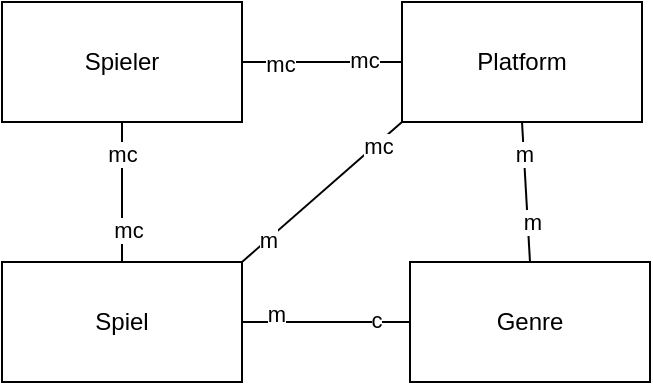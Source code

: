 <mxfile version="26.2.8">
  <diagram name="Page-1" id="bwv17ZYUzvi8o3EPEBdm">
    <mxGraphModel dx="1044" dy="579" grid="1" gridSize="10" guides="1" tooltips="1" connect="1" arrows="1" fold="1" page="1" pageScale="1" pageWidth="827" pageHeight="1169" math="0" shadow="0">
      <root>
        <mxCell id="0" />
        <mxCell id="1" parent="0" />
        <mxCell id="75sYB-ic7A-wQwIq8ZGx-1" value="Spiel" style="rounded=0;whiteSpace=wrap;html=1;" parent="1" vertex="1">
          <mxGeometry x="210" y="250" width="120" height="60" as="geometry" />
        </mxCell>
        <mxCell id="75sYB-ic7A-wQwIq8ZGx-2" value="Spieler" style="rounded=0;whiteSpace=wrap;html=1;" parent="1" vertex="1">
          <mxGeometry x="210" y="120" width="120" height="60" as="geometry" />
        </mxCell>
        <mxCell id="75sYB-ic7A-wQwIq8ZGx-3" value="Genre" style="rounded=0;whiteSpace=wrap;html=1;" parent="1" vertex="1">
          <mxGeometry x="414" y="250" width="120" height="60" as="geometry" />
        </mxCell>
        <mxCell id="75sYB-ic7A-wQwIq8ZGx-4" value="Platform" style="rounded=0;whiteSpace=wrap;html=1;" parent="1" vertex="1">
          <mxGeometry x="410" y="120" width="120" height="60" as="geometry" />
        </mxCell>
        <mxCell id="C6OYn42gJUD_8Ieiu1CR-5" value="" style="endArrow=none;html=1;rounded=0;exitX=1;exitY=0.5;exitDx=0;exitDy=0;entryX=0;entryY=0.5;entryDx=0;entryDy=0;" edge="1" parent="1" source="75sYB-ic7A-wQwIq8ZGx-1" target="75sYB-ic7A-wQwIq8ZGx-3">
          <mxGeometry width="50" height="50" relative="1" as="geometry">
            <mxPoint x="390" y="330" as="sourcePoint" />
            <mxPoint x="440" y="280" as="targetPoint" />
          </mxGeometry>
        </mxCell>
        <mxCell id="C6OYn42gJUD_8Ieiu1CR-7" value="m" style="edgeLabel;html=1;align=center;verticalAlign=middle;resizable=0;points=[];" vertex="1" connectable="0" parent="C6OYn42gJUD_8Ieiu1CR-5">
          <mxGeometry x="-0.6" y="4" relative="1" as="geometry">
            <mxPoint as="offset" />
          </mxGeometry>
        </mxCell>
        <mxCell id="C6OYn42gJUD_8Ieiu1CR-8" value="c" style="edgeLabel;html=1;align=center;verticalAlign=middle;resizable=0;points=[];" vertex="1" connectable="0" parent="C6OYn42gJUD_8Ieiu1CR-5">
          <mxGeometry x="0.591" y="1" relative="1" as="geometry">
            <mxPoint as="offset" />
          </mxGeometry>
        </mxCell>
        <mxCell id="C6OYn42gJUD_8Ieiu1CR-9" value="" style="endArrow=none;html=1;rounded=0;exitX=0.5;exitY=0;exitDx=0;exitDy=0;entryX=0.5;entryY=1;entryDx=0;entryDy=0;" edge="1" parent="1" source="75sYB-ic7A-wQwIq8ZGx-3" target="75sYB-ic7A-wQwIq8ZGx-4">
          <mxGeometry width="50" height="50" relative="1" as="geometry">
            <mxPoint x="390" y="330" as="sourcePoint" />
            <mxPoint x="470" y="190" as="targetPoint" />
          </mxGeometry>
        </mxCell>
        <mxCell id="C6OYn42gJUD_8Ieiu1CR-10" value="m" style="edgeLabel;html=1;align=center;verticalAlign=middle;resizable=0;points=[];" vertex="1" connectable="0" parent="C6OYn42gJUD_8Ieiu1CR-9">
          <mxGeometry x="-0.426" y="-2" relative="1" as="geometry">
            <mxPoint as="offset" />
          </mxGeometry>
        </mxCell>
        <mxCell id="C6OYn42gJUD_8Ieiu1CR-11" value="m" style="edgeLabel;html=1;align=center;verticalAlign=middle;resizable=0;points=[];" vertex="1" connectable="0" parent="C6OYn42gJUD_8Ieiu1CR-9">
          <mxGeometry x="0.549" relative="1" as="geometry">
            <mxPoint as="offset" />
          </mxGeometry>
        </mxCell>
        <mxCell id="C6OYn42gJUD_8Ieiu1CR-12" value="" style="endArrow=none;html=1;rounded=0;exitX=0.5;exitY=0;exitDx=0;exitDy=0;entryX=0.5;entryY=1;entryDx=0;entryDy=0;" edge="1" parent="1" source="75sYB-ic7A-wQwIq8ZGx-1" target="75sYB-ic7A-wQwIq8ZGx-2">
          <mxGeometry width="50" height="50" relative="1" as="geometry">
            <mxPoint x="390" y="330" as="sourcePoint" />
            <mxPoint x="440" y="280" as="targetPoint" />
          </mxGeometry>
        </mxCell>
        <mxCell id="C6OYn42gJUD_8Ieiu1CR-13" value="mc" style="edgeLabel;html=1;align=center;verticalAlign=middle;resizable=0;points=[];" vertex="1" connectable="0" parent="C6OYn42gJUD_8Ieiu1CR-12">
          <mxGeometry x="0.549" relative="1" as="geometry">
            <mxPoint as="offset" />
          </mxGeometry>
        </mxCell>
        <mxCell id="C6OYn42gJUD_8Ieiu1CR-14" value="mc" style="edgeLabel;html=1;align=center;verticalAlign=middle;resizable=0;points=[];" vertex="1" connectable="0" parent="C6OYn42gJUD_8Ieiu1CR-12">
          <mxGeometry x="-0.537" y="-3" relative="1" as="geometry">
            <mxPoint as="offset" />
          </mxGeometry>
        </mxCell>
        <mxCell id="C6OYn42gJUD_8Ieiu1CR-15" value="" style="endArrow=none;html=1;rounded=0;exitX=1;exitY=0;exitDx=0;exitDy=0;entryX=0;entryY=1;entryDx=0;entryDy=0;" edge="1" parent="1" source="75sYB-ic7A-wQwIq8ZGx-1" target="75sYB-ic7A-wQwIq8ZGx-4">
          <mxGeometry width="50" height="50" relative="1" as="geometry">
            <mxPoint x="390" y="330" as="sourcePoint" />
            <mxPoint x="440" y="280" as="targetPoint" />
          </mxGeometry>
        </mxCell>
        <mxCell id="C6OYn42gJUD_8Ieiu1CR-16" value="m" style="edgeLabel;html=1;align=center;verticalAlign=middle;resizable=0;points=[];" vertex="1" connectable="0" parent="C6OYn42gJUD_8Ieiu1CR-15">
          <mxGeometry x="-0.68" relative="1" as="geometry">
            <mxPoint as="offset" />
          </mxGeometry>
        </mxCell>
        <mxCell id="C6OYn42gJUD_8Ieiu1CR-17" value="mc" style="edgeLabel;html=1;align=center;verticalAlign=middle;resizable=0;points=[];" vertex="1" connectable="0" parent="C6OYn42gJUD_8Ieiu1CR-15">
          <mxGeometry x="0.681" y="-1" relative="1" as="geometry">
            <mxPoint as="offset" />
          </mxGeometry>
        </mxCell>
        <mxCell id="C6OYn42gJUD_8Ieiu1CR-18" value="" style="endArrow=none;html=1;rounded=0;exitX=1;exitY=0.5;exitDx=0;exitDy=0;entryX=0;entryY=0.5;entryDx=0;entryDy=0;" edge="1" parent="1" source="75sYB-ic7A-wQwIq8ZGx-2" target="75sYB-ic7A-wQwIq8ZGx-4">
          <mxGeometry width="50" height="50" relative="1" as="geometry">
            <mxPoint x="390" y="330" as="sourcePoint" />
            <mxPoint x="440" y="280" as="targetPoint" />
          </mxGeometry>
        </mxCell>
        <mxCell id="C6OYn42gJUD_8Ieiu1CR-19" value="mc" style="edgeLabel;html=1;align=center;verticalAlign=middle;resizable=0;points=[];" vertex="1" connectable="0" parent="C6OYn42gJUD_8Ieiu1CR-18">
          <mxGeometry x="0.52" y="1" relative="1" as="geometry">
            <mxPoint as="offset" />
          </mxGeometry>
        </mxCell>
        <mxCell id="C6OYn42gJUD_8Ieiu1CR-20" value="mc" style="edgeLabel;html=1;align=center;verticalAlign=middle;resizable=0;points=[];" vertex="1" connectable="0" parent="C6OYn42gJUD_8Ieiu1CR-18">
          <mxGeometry x="-0.53" y="-1" relative="1" as="geometry">
            <mxPoint as="offset" />
          </mxGeometry>
        </mxCell>
      </root>
    </mxGraphModel>
  </diagram>
</mxfile>

